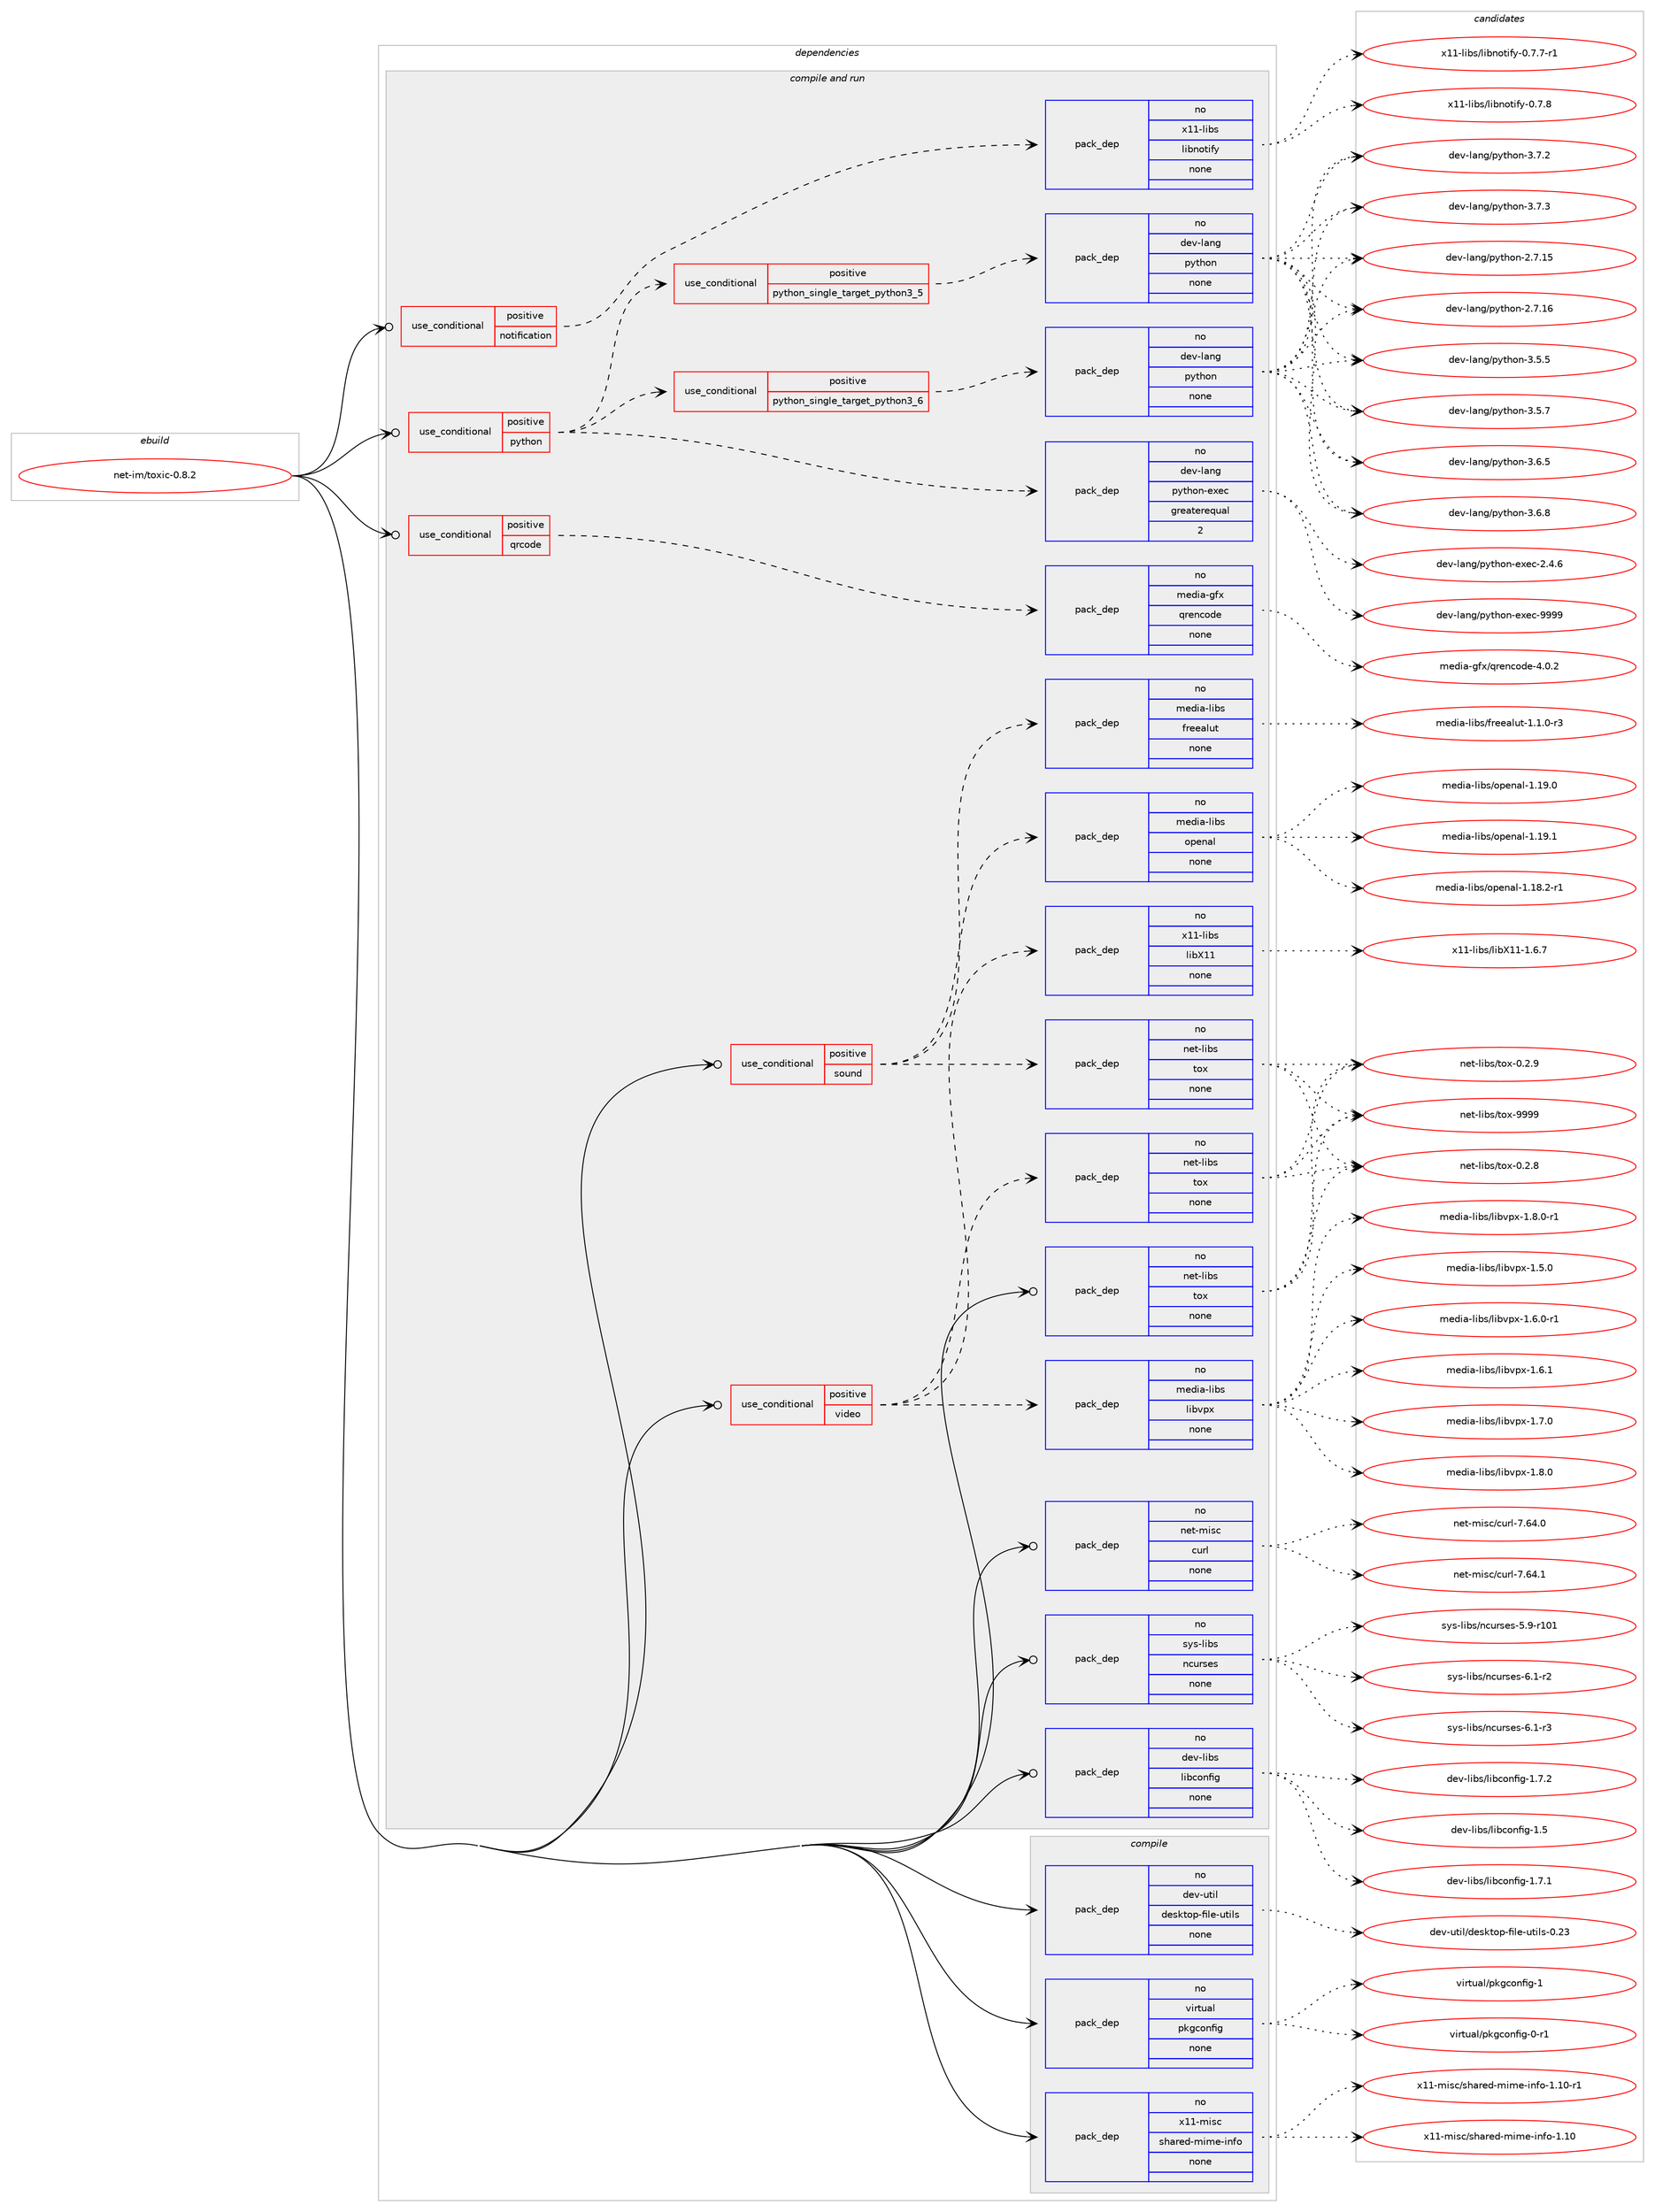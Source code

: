 digraph prolog {

# *************
# Graph options
# *************

newrank=true;
concentrate=true;
compound=true;
graph [rankdir=LR,fontname=Helvetica,fontsize=10,ranksep=1.5];#, ranksep=2.5, nodesep=0.2];
edge  [arrowhead=vee];
node  [fontname=Helvetica,fontsize=10];

# **********
# The ebuild
# **********

subgraph cluster_leftcol {
color=gray;
rank=same;
label=<<i>ebuild</i>>;
id [label="net-im/toxic-0.8.2", color=red, width=4, href="../net-im/toxic-0.8.2.svg"];
}

# ****************
# The dependencies
# ****************

subgraph cluster_midcol {
color=gray;
label=<<i>dependencies</i>>;
subgraph cluster_compile {
fillcolor="#eeeeee";
style=filled;
label=<<i>compile</i>>;
subgraph pack1375 {
dependency1705 [label=<<TABLE BORDER="0" CELLBORDER="1" CELLSPACING="0" CELLPADDING="4" WIDTH="220"><TR><TD ROWSPAN="6" CELLPADDING="30">pack_dep</TD></TR><TR><TD WIDTH="110">no</TD></TR><TR><TD>dev-util</TD></TR><TR><TD>desktop-file-utils</TD></TR><TR><TD>none</TD></TR><TR><TD></TD></TR></TABLE>>, shape=none, color=blue];
}
id:e -> dependency1705:w [weight=20,style="solid",arrowhead="vee"];
subgraph pack1376 {
dependency1706 [label=<<TABLE BORDER="0" CELLBORDER="1" CELLSPACING="0" CELLPADDING="4" WIDTH="220"><TR><TD ROWSPAN="6" CELLPADDING="30">pack_dep</TD></TR><TR><TD WIDTH="110">no</TD></TR><TR><TD>virtual</TD></TR><TR><TD>pkgconfig</TD></TR><TR><TD>none</TD></TR><TR><TD></TD></TR></TABLE>>, shape=none, color=blue];
}
id:e -> dependency1706:w [weight=20,style="solid",arrowhead="vee"];
subgraph pack1377 {
dependency1707 [label=<<TABLE BORDER="0" CELLBORDER="1" CELLSPACING="0" CELLPADDING="4" WIDTH="220"><TR><TD ROWSPAN="6" CELLPADDING="30">pack_dep</TD></TR><TR><TD WIDTH="110">no</TD></TR><TR><TD>x11-misc</TD></TR><TR><TD>shared-mime-info</TD></TR><TR><TD>none</TD></TR><TR><TD></TD></TR></TABLE>>, shape=none, color=blue];
}
id:e -> dependency1707:w [weight=20,style="solid",arrowhead="vee"];
}
subgraph cluster_compileandrun {
fillcolor="#eeeeee";
style=filled;
label=<<i>compile and run</i>>;
subgraph cond302 {
dependency1708 [label=<<TABLE BORDER="0" CELLBORDER="1" CELLSPACING="0" CELLPADDING="4"><TR><TD ROWSPAN="3" CELLPADDING="10">use_conditional</TD></TR><TR><TD>positive</TD></TR><TR><TD>notification</TD></TR></TABLE>>, shape=none, color=red];
subgraph pack1378 {
dependency1709 [label=<<TABLE BORDER="0" CELLBORDER="1" CELLSPACING="0" CELLPADDING="4" WIDTH="220"><TR><TD ROWSPAN="6" CELLPADDING="30">pack_dep</TD></TR><TR><TD WIDTH="110">no</TD></TR><TR><TD>x11-libs</TD></TR><TR><TD>libnotify</TD></TR><TR><TD>none</TD></TR><TR><TD></TD></TR></TABLE>>, shape=none, color=blue];
}
dependency1708:e -> dependency1709:w [weight=20,style="dashed",arrowhead="vee"];
}
id:e -> dependency1708:w [weight=20,style="solid",arrowhead="odotvee"];
subgraph cond303 {
dependency1710 [label=<<TABLE BORDER="0" CELLBORDER="1" CELLSPACING="0" CELLPADDING="4"><TR><TD ROWSPAN="3" CELLPADDING="10">use_conditional</TD></TR><TR><TD>positive</TD></TR><TR><TD>python</TD></TR></TABLE>>, shape=none, color=red];
subgraph cond304 {
dependency1711 [label=<<TABLE BORDER="0" CELLBORDER="1" CELLSPACING="0" CELLPADDING="4"><TR><TD ROWSPAN="3" CELLPADDING="10">use_conditional</TD></TR><TR><TD>positive</TD></TR><TR><TD>python_single_target_python3_5</TD></TR></TABLE>>, shape=none, color=red];
subgraph pack1379 {
dependency1712 [label=<<TABLE BORDER="0" CELLBORDER="1" CELLSPACING="0" CELLPADDING="4" WIDTH="220"><TR><TD ROWSPAN="6" CELLPADDING="30">pack_dep</TD></TR><TR><TD WIDTH="110">no</TD></TR><TR><TD>dev-lang</TD></TR><TR><TD>python</TD></TR><TR><TD>none</TD></TR><TR><TD></TD></TR></TABLE>>, shape=none, color=blue];
}
dependency1711:e -> dependency1712:w [weight=20,style="dashed",arrowhead="vee"];
}
dependency1710:e -> dependency1711:w [weight=20,style="dashed",arrowhead="vee"];
subgraph cond305 {
dependency1713 [label=<<TABLE BORDER="0" CELLBORDER="1" CELLSPACING="0" CELLPADDING="4"><TR><TD ROWSPAN="3" CELLPADDING="10">use_conditional</TD></TR><TR><TD>positive</TD></TR><TR><TD>python_single_target_python3_6</TD></TR></TABLE>>, shape=none, color=red];
subgraph pack1380 {
dependency1714 [label=<<TABLE BORDER="0" CELLBORDER="1" CELLSPACING="0" CELLPADDING="4" WIDTH="220"><TR><TD ROWSPAN="6" CELLPADDING="30">pack_dep</TD></TR><TR><TD WIDTH="110">no</TD></TR><TR><TD>dev-lang</TD></TR><TR><TD>python</TD></TR><TR><TD>none</TD></TR><TR><TD></TD></TR></TABLE>>, shape=none, color=blue];
}
dependency1713:e -> dependency1714:w [weight=20,style="dashed",arrowhead="vee"];
}
dependency1710:e -> dependency1713:w [weight=20,style="dashed",arrowhead="vee"];
subgraph pack1381 {
dependency1715 [label=<<TABLE BORDER="0" CELLBORDER="1" CELLSPACING="0" CELLPADDING="4" WIDTH="220"><TR><TD ROWSPAN="6" CELLPADDING="30">pack_dep</TD></TR><TR><TD WIDTH="110">no</TD></TR><TR><TD>dev-lang</TD></TR><TR><TD>python-exec</TD></TR><TR><TD>greaterequal</TD></TR><TR><TD>2</TD></TR></TABLE>>, shape=none, color=blue];
}
dependency1710:e -> dependency1715:w [weight=20,style="dashed",arrowhead="vee"];
}
id:e -> dependency1710:w [weight=20,style="solid",arrowhead="odotvee"];
subgraph cond306 {
dependency1716 [label=<<TABLE BORDER="0" CELLBORDER="1" CELLSPACING="0" CELLPADDING="4"><TR><TD ROWSPAN="3" CELLPADDING="10">use_conditional</TD></TR><TR><TD>positive</TD></TR><TR><TD>qrcode</TD></TR></TABLE>>, shape=none, color=red];
subgraph pack1382 {
dependency1717 [label=<<TABLE BORDER="0" CELLBORDER="1" CELLSPACING="0" CELLPADDING="4" WIDTH="220"><TR><TD ROWSPAN="6" CELLPADDING="30">pack_dep</TD></TR><TR><TD WIDTH="110">no</TD></TR><TR><TD>media-gfx</TD></TR><TR><TD>qrencode</TD></TR><TR><TD>none</TD></TR><TR><TD></TD></TR></TABLE>>, shape=none, color=blue];
}
dependency1716:e -> dependency1717:w [weight=20,style="dashed",arrowhead="vee"];
}
id:e -> dependency1716:w [weight=20,style="solid",arrowhead="odotvee"];
subgraph cond307 {
dependency1718 [label=<<TABLE BORDER="0" CELLBORDER="1" CELLSPACING="0" CELLPADDING="4"><TR><TD ROWSPAN="3" CELLPADDING="10">use_conditional</TD></TR><TR><TD>positive</TD></TR><TR><TD>sound</TD></TR></TABLE>>, shape=none, color=red];
subgraph pack1383 {
dependency1719 [label=<<TABLE BORDER="0" CELLBORDER="1" CELLSPACING="0" CELLPADDING="4" WIDTH="220"><TR><TD ROWSPAN="6" CELLPADDING="30">pack_dep</TD></TR><TR><TD WIDTH="110">no</TD></TR><TR><TD>media-libs</TD></TR><TR><TD>openal</TD></TR><TR><TD>none</TD></TR><TR><TD></TD></TR></TABLE>>, shape=none, color=blue];
}
dependency1718:e -> dependency1719:w [weight=20,style="dashed",arrowhead="vee"];
subgraph pack1384 {
dependency1720 [label=<<TABLE BORDER="0" CELLBORDER="1" CELLSPACING="0" CELLPADDING="4" WIDTH="220"><TR><TD ROWSPAN="6" CELLPADDING="30">pack_dep</TD></TR><TR><TD WIDTH="110">no</TD></TR><TR><TD>media-libs</TD></TR><TR><TD>freealut</TD></TR><TR><TD>none</TD></TR><TR><TD></TD></TR></TABLE>>, shape=none, color=blue];
}
dependency1718:e -> dependency1720:w [weight=20,style="dashed",arrowhead="vee"];
subgraph pack1385 {
dependency1721 [label=<<TABLE BORDER="0" CELLBORDER="1" CELLSPACING="0" CELLPADDING="4" WIDTH="220"><TR><TD ROWSPAN="6" CELLPADDING="30">pack_dep</TD></TR><TR><TD WIDTH="110">no</TD></TR><TR><TD>net-libs</TD></TR><TR><TD>tox</TD></TR><TR><TD>none</TD></TR><TR><TD></TD></TR></TABLE>>, shape=none, color=blue];
}
dependency1718:e -> dependency1721:w [weight=20,style="dashed",arrowhead="vee"];
}
id:e -> dependency1718:w [weight=20,style="solid",arrowhead="odotvee"];
subgraph cond308 {
dependency1722 [label=<<TABLE BORDER="0" CELLBORDER="1" CELLSPACING="0" CELLPADDING="4"><TR><TD ROWSPAN="3" CELLPADDING="10">use_conditional</TD></TR><TR><TD>positive</TD></TR><TR><TD>video</TD></TR></TABLE>>, shape=none, color=red];
subgraph pack1386 {
dependency1723 [label=<<TABLE BORDER="0" CELLBORDER="1" CELLSPACING="0" CELLPADDING="4" WIDTH="220"><TR><TD ROWSPAN="6" CELLPADDING="30">pack_dep</TD></TR><TR><TD WIDTH="110">no</TD></TR><TR><TD>media-libs</TD></TR><TR><TD>libvpx</TD></TR><TR><TD>none</TD></TR><TR><TD></TD></TR></TABLE>>, shape=none, color=blue];
}
dependency1722:e -> dependency1723:w [weight=20,style="dashed",arrowhead="vee"];
subgraph pack1387 {
dependency1724 [label=<<TABLE BORDER="0" CELLBORDER="1" CELLSPACING="0" CELLPADDING="4" WIDTH="220"><TR><TD ROWSPAN="6" CELLPADDING="30">pack_dep</TD></TR><TR><TD WIDTH="110">no</TD></TR><TR><TD>net-libs</TD></TR><TR><TD>tox</TD></TR><TR><TD>none</TD></TR><TR><TD></TD></TR></TABLE>>, shape=none, color=blue];
}
dependency1722:e -> dependency1724:w [weight=20,style="dashed",arrowhead="vee"];
subgraph pack1388 {
dependency1725 [label=<<TABLE BORDER="0" CELLBORDER="1" CELLSPACING="0" CELLPADDING="4" WIDTH="220"><TR><TD ROWSPAN="6" CELLPADDING="30">pack_dep</TD></TR><TR><TD WIDTH="110">no</TD></TR><TR><TD>x11-libs</TD></TR><TR><TD>libX11</TD></TR><TR><TD>none</TD></TR><TR><TD></TD></TR></TABLE>>, shape=none, color=blue];
}
dependency1722:e -> dependency1725:w [weight=20,style="dashed",arrowhead="vee"];
}
id:e -> dependency1722:w [weight=20,style="solid",arrowhead="odotvee"];
subgraph pack1389 {
dependency1726 [label=<<TABLE BORDER="0" CELLBORDER="1" CELLSPACING="0" CELLPADDING="4" WIDTH="220"><TR><TD ROWSPAN="6" CELLPADDING="30">pack_dep</TD></TR><TR><TD WIDTH="110">no</TD></TR><TR><TD>dev-libs</TD></TR><TR><TD>libconfig</TD></TR><TR><TD>none</TD></TR><TR><TD></TD></TR></TABLE>>, shape=none, color=blue];
}
id:e -> dependency1726:w [weight=20,style="solid",arrowhead="odotvee"];
subgraph pack1390 {
dependency1727 [label=<<TABLE BORDER="0" CELLBORDER="1" CELLSPACING="0" CELLPADDING="4" WIDTH="220"><TR><TD ROWSPAN="6" CELLPADDING="30">pack_dep</TD></TR><TR><TD WIDTH="110">no</TD></TR><TR><TD>net-libs</TD></TR><TR><TD>tox</TD></TR><TR><TD>none</TD></TR><TR><TD></TD></TR></TABLE>>, shape=none, color=blue];
}
id:e -> dependency1727:w [weight=20,style="solid",arrowhead="odotvee"];
subgraph pack1391 {
dependency1728 [label=<<TABLE BORDER="0" CELLBORDER="1" CELLSPACING="0" CELLPADDING="4" WIDTH="220"><TR><TD ROWSPAN="6" CELLPADDING="30">pack_dep</TD></TR><TR><TD WIDTH="110">no</TD></TR><TR><TD>net-misc</TD></TR><TR><TD>curl</TD></TR><TR><TD>none</TD></TR><TR><TD></TD></TR></TABLE>>, shape=none, color=blue];
}
id:e -> dependency1728:w [weight=20,style="solid",arrowhead="odotvee"];
subgraph pack1392 {
dependency1729 [label=<<TABLE BORDER="0" CELLBORDER="1" CELLSPACING="0" CELLPADDING="4" WIDTH="220"><TR><TD ROWSPAN="6" CELLPADDING="30">pack_dep</TD></TR><TR><TD WIDTH="110">no</TD></TR><TR><TD>sys-libs</TD></TR><TR><TD>ncurses</TD></TR><TR><TD>none</TD></TR><TR><TD></TD></TR></TABLE>>, shape=none, color=blue];
}
id:e -> dependency1729:w [weight=20,style="solid",arrowhead="odotvee"];
}
subgraph cluster_run {
fillcolor="#eeeeee";
style=filled;
label=<<i>run</i>>;
}
}

# **************
# The candidates
# **************

subgraph cluster_choices {
rank=same;
color=gray;
label=<<i>candidates</i>>;

subgraph choice1375 {
color=black;
nodesep=1;
choice100101118451171161051084710010111510711611111245102105108101451171161051081154548465051 [label="dev-util/desktop-file-utils-0.23", color=red, width=4,href="../dev-util/desktop-file-utils-0.23.svg"];
dependency1705:e -> choice100101118451171161051084710010111510711611111245102105108101451171161051081154548465051:w [style=dotted,weight="100"];
}
subgraph choice1376 {
color=black;
nodesep=1;
choice11810511411611797108471121071039911111010210510345484511449 [label="virtual/pkgconfig-0-r1", color=red, width=4,href="../virtual/pkgconfig-0-r1.svg"];
choice1181051141161179710847112107103991111101021051034549 [label="virtual/pkgconfig-1", color=red, width=4,href="../virtual/pkgconfig-1.svg"];
dependency1706:e -> choice11810511411611797108471121071039911111010210510345484511449:w [style=dotted,weight="100"];
dependency1706:e -> choice1181051141161179710847112107103991111101021051034549:w [style=dotted,weight="100"];
}
subgraph choice1377 {
color=black;
nodesep=1;
choice12049494510910511599471151049711410110045109105109101451051101021114549464948 [label="x11-misc/shared-mime-info-1.10", color=red, width=4,href="../x11-misc/shared-mime-info-1.10.svg"];
choice120494945109105115994711510497114101100451091051091014510511010211145494649484511449 [label="x11-misc/shared-mime-info-1.10-r1", color=red, width=4,href="../x11-misc/shared-mime-info-1.10-r1.svg"];
dependency1707:e -> choice12049494510910511599471151049711410110045109105109101451051101021114549464948:w [style=dotted,weight="100"];
dependency1707:e -> choice120494945109105115994711510497114101100451091051091014510511010211145494649484511449:w [style=dotted,weight="100"];
}
subgraph choice1378 {
color=black;
nodesep=1;
choice1204949451081059811547108105981101111161051021214548465546554511449 [label="x11-libs/libnotify-0.7.7-r1", color=red, width=4,href="../x11-libs/libnotify-0.7.7-r1.svg"];
choice120494945108105981154710810598110111116105102121454846554656 [label="x11-libs/libnotify-0.7.8", color=red, width=4,href="../x11-libs/libnotify-0.7.8.svg"];
dependency1709:e -> choice1204949451081059811547108105981101111161051021214548465546554511449:w [style=dotted,weight="100"];
dependency1709:e -> choice120494945108105981154710810598110111116105102121454846554656:w [style=dotted,weight="100"];
}
subgraph choice1379 {
color=black;
nodesep=1;
choice10010111845108971101034711212111610411111045504655464953 [label="dev-lang/python-2.7.15", color=red, width=4,href="../dev-lang/python-2.7.15.svg"];
choice10010111845108971101034711212111610411111045504655464954 [label="dev-lang/python-2.7.16", color=red, width=4,href="../dev-lang/python-2.7.16.svg"];
choice100101118451089711010347112121116104111110455146534653 [label="dev-lang/python-3.5.5", color=red, width=4,href="../dev-lang/python-3.5.5.svg"];
choice100101118451089711010347112121116104111110455146534655 [label="dev-lang/python-3.5.7", color=red, width=4,href="../dev-lang/python-3.5.7.svg"];
choice100101118451089711010347112121116104111110455146544653 [label="dev-lang/python-3.6.5", color=red, width=4,href="../dev-lang/python-3.6.5.svg"];
choice100101118451089711010347112121116104111110455146544656 [label="dev-lang/python-3.6.8", color=red, width=4,href="../dev-lang/python-3.6.8.svg"];
choice100101118451089711010347112121116104111110455146554650 [label="dev-lang/python-3.7.2", color=red, width=4,href="../dev-lang/python-3.7.2.svg"];
choice100101118451089711010347112121116104111110455146554651 [label="dev-lang/python-3.7.3", color=red, width=4,href="../dev-lang/python-3.7.3.svg"];
dependency1712:e -> choice10010111845108971101034711212111610411111045504655464953:w [style=dotted,weight="100"];
dependency1712:e -> choice10010111845108971101034711212111610411111045504655464954:w [style=dotted,weight="100"];
dependency1712:e -> choice100101118451089711010347112121116104111110455146534653:w [style=dotted,weight="100"];
dependency1712:e -> choice100101118451089711010347112121116104111110455146534655:w [style=dotted,weight="100"];
dependency1712:e -> choice100101118451089711010347112121116104111110455146544653:w [style=dotted,weight="100"];
dependency1712:e -> choice100101118451089711010347112121116104111110455146544656:w [style=dotted,weight="100"];
dependency1712:e -> choice100101118451089711010347112121116104111110455146554650:w [style=dotted,weight="100"];
dependency1712:e -> choice100101118451089711010347112121116104111110455146554651:w [style=dotted,weight="100"];
}
subgraph choice1380 {
color=black;
nodesep=1;
choice10010111845108971101034711212111610411111045504655464953 [label="dev-lang/python-2.7.15", color=red, width=4,href="../dev-lang/python-2.7.15.svg"];
choice10010111845108971101034711212111610411111045504655464954 [label="dev-lang/python-2.7.16", color=red, width=4,href="../dev-lang/python-2.7.16.svg"];
choice100101118451089711010347112121116104111110455146534653 [label="dev-lang/python-3.5.5", color=red, width=4,href="../dev-lang/python-3.5.5.svg"];
choice100101118451089711010347112121116104111110455146534655 [label="dev-lang/python-3.5.7", color=red, width=4,href="../dev-lang/python-3.5.7.svg"];
choice100101118451089711010347112121116104111110455146544653 [label="dev-lang/python-3.6.5", color=red, width=4,href="../dev-lang/python-3.6.5.svg"];
choice100101118451089711010347112121116104111110455146544656 [label="dev-lang/python-3.6.8", color=red, width=4,href="../dev-lang/python-3.6.8.svg"];
choice100101118451089711010347112121116104111110455146554650 [label="dev-lang/python-3.7.2", color=red, width=4,href="../dev-lang/python-3.7.2.svg"];
choice100101118451089711010347112121116104111110455146554651 [label="dev-lang/python-3.7.3", color=red, width=4,href="../dev-lang/python-3.7.3.svg"];
dependency1714:e -> choice10010111845108971101034711212111610411111045504655464953:w [style=dotted,weight="100"];
dependency1714:e -> choice10010111845108971101034711212111610411111045504655464954:w [style=dotted,weight="100"];
dependency1714:e -> choice100101118451089711010347112121116104111110455146534653:w [style=dotted,weight="100"];
dependency1714:e -> choice100101118451089711010347112121116104111110455146534655:w [style=dotted,weight="100"];
dependency1714:e -> choice100101118451089711010347112121116104111110455146544653:w [style=dotted,weight="100"];
dependency1714:e -> choice100101118451089711010347112121116104111110455146544656:w [style=dotted,weight="100"];
dependency1714:e -> choice100101118451089711010347112121116104111110455146554650:w [style=dotted,weight="100"];
dependency1714:e -> choice100101118451089711010347112121116104111110455146554651:w [style=dotted,weight="100"];
}
subgraph choice1381 {
color=black;
nodesep=1;
choice1001011184510897110103471121211161041111104510112010199455046524654 [label="dev-lang/python-exec-2.4.6", color=red, width=4,href="../dev-lang/python-exec-2.4.6.svg"];
choice10010111845108971101034711212111610411111045101120101994557575757 [label="dev-lang/python-exec-9999", color=red, width=4,href="../dev-lang/python-exec-9999.svg"];
dependency1715:e -> choice1001011184510897110103471121211161041111104510112010199455046524654:w [style=dotted,weight="100"];
dependency1715:e -> choice10010111845108971101034711212111610411111045101120101994557575757:w [style=dotted,weight="100"];
}
subgraph choice1382 {
color=black;
nodesep=1;
choice10910110010597451031021204711311410111099111100101455246484650 [label="media-gfx/qrencode-4.0.2", color=red, width=4,href="../media-gfx/qrencode-4.0.2.svg"];
dependency1717:e -> choice10910110010597451031021204711311410111099111100101455246484650:w [style=dotted,weight="100"];
}
subgraph choice1383 {
color=black;
nodesep=1;
choice1091011001059745108105981154711111210111097108454946495646504511449 [label="media-libs/openal-1.18.2-r1", color=red, width=4,href="../media-libs/openal-1.18.2-r1.svg"];
choice109101100105974510810598115471111121011109710845494649574648 [label="media-libs/openal-1.19.0", color=red, width=4,href="../media-libs/openal-1.19.0.svg"];
choice109101100105974510810598115471111121011109710845494649574649 [label="media-libs/openal-1.19.1", color=red, width=4,href="../media-libs/openal-1.19.1.svg"];
dependency1719:e -> choice1091011001059745108105981154711111210111097108454946495646504511449:w [style=dotted,weight="100"];
dependency1719:e -> choice109101100105974510810598115471111121011109710845494649574648:w [style=dotted,weight="100"];
dependency1719:e -> choice109101100105974510810598115471111121011109710845494649574649:w [style=dotted,weight="100"];
}
subgraph choice1384 {
color=black;
nodesep=1;
choice10910110010597451081059811547102114101101971081171164549464946484511451 [label="media-libs/freealut-1.1.0-r3", color=red, width=4,href="../media-libs/freealut-1.1.0-r3.svg"];
dependency1720:e -> choice10910110010597451081059811547102114101101971081171164549464946484511451:w [style=dotted,weight="100"];
}
subgraph choice1385 {
color=black;
nodesep=1;
choice110101116451081059811547116111120454846504656 [label="net-libs/tox-0.2.8", color=red, width=4,href="../net-libs/tox-0.2.8.svg"];
choice110101116451081059811547116111120454846504657 [label="net-libs/tox-0.2.9", color=red, width=4,href="../net-libs/tox-0.2.9.svg"];
choice1101011164510810598115471161111204557575757 [label="net-libs/tox-9999", color=red, width=4,href="../net-libs/tox-9999.svg"];
dependency1721:e -> choice110101116451081059811547116111120454846504656:w [style=dotted,weight="100"];
dependency1721:e -> choice110101116451081059811547116111120454846504657:w [style=dotted,weight="100"];
dependency1721:e -> choice1101011164510810598115471161111204557575757:w [style=dotted,weight="100"];
}
subgraph choice1386 {
color=black;
nodesep=1;
choice1091011001059745108105981154710810598118112120454946534648 [label="media-libs/libvpx-1.5.0", color=red, width=4,href="../media-libs/libvpx-1.5.0.svg"];
choice10910110010597451081059811547108105981181121204549465446484511449 [label="media-libs/libvpx-1.6.0-r1", color=red, width=4,href="../media-libs/libvpx-1.6.0-r1.svg"];
choice1091011001059745108105981154710810598118112120454946544649 [label="media-libs/libvpx-1.6.1", color=red, width=4,href="../media-libs/libvpx-1.6.1.svg"];
choice1091011001059745108105981154710810598118112120454946554648 [label="media-libs/libvpx-1.7.0", color=red, width=4,href="../media-libs/libvpx-1.7.0.svg"];
choice1091011001059745108105981154710810598118112120454946564648 [label="media-libs/libvpx-1.8.0", color=red, width=4,href="../media-libs/libvpx-1.8.0.svg"];
choice10910110010597451081059811547108105981181121204549465646484511449 [label="media-libs/libvpx-1.8.0-r1", color=red, width=4,href="../media-libs/libvpx-1.8.0-r1.svg"];
dependency1723:e -> choice1091011001059745108105981154710810598118112120454946534648:w [style=dotted,weight="100"];
dependency1723:e -> choice10910110010597451081059811547108105981181121204549465446484511449:w [style=dotted,weight="100"];
dependency1723:e -> choice1091011001059745108105981154710810598118112120454946544649:w [style=dotted,weight="100"];
dependency1723:e -> choice1091011001059745108105981154710810598118112120454946554648:w [style=dotted,weight="100"];
dependency1723:e -> choice1091011001059745108105981154710810598118112120454946564648:w [style=dotted,weight="100"];
dependency1723:e -> choice10910110010597451081059811547108105981181121204549465646484511449:w [style=dotted,weight="100"];
}
subgraph choice1387 {
color=black;
nodesep=1;
choice110101116451081059811547116111120454846504656 [label="net-libs/tox-0.2.8", color=red, width=4,href="../net-libs/tox-0.2.8.svg"];
choice110101116451081059811547116111120454846504657 [label="net-libs/tox-0.2.9", color=red, width=4,href="../net-libs/tox-0.2.9.svg"];
choice1101011164510810598115471161111204557575757 [label="net-libs/tox-9999", color=red, width=4,href="../net-libs/tox-9999.svg"];
dependency1724:e -> choice110101116451081059811547116111120454846504656:w [style=dotted,weight="100"];
dependency1724:e -> choice110101116451081059811547116111120454846504657:w [style=dotted,weight="100"];
dependency1724:e -> choice1101011164510810598115471161111204557575757:w [style=dotted,weight="100"];
}
subgraph choice1388 {
color=black;
nodesep=1;
choice120494945108105981154710810598884949454946544655 [label="x11-libs/libX11-1.6.7", color=red, width=4,href="../x11-libs/libX11-1.6.7.svg"];
dependency1725:e -> choice120494945108105981154710810598884949454946544655:w [style=dotted,weight="100"];
}
subgraph choice1389 {
color=black;
nodesep=1;
choice100101118451081059811547108105989911111010210510345494653 [label="dev-libs/libconfig-1.5", color=red, width=4,href="../dev-libs/libconfig-1.5.svg"];
choice1001011184510810598115471081059899111110102105103454946554649 [label="dev-libs/libconfig-1.7.1", color=red, width=4,href="../dev-libs/libconfig-1.7.1.svg"];
choice1001011184510810598115471081059899111110102105103454946554650 [label="dev-libs/libconfig-1.7.2", color=red, width=4,href="../dev-libs/libconfig-1.7.2.svg"];
dependency1726:e -> choice100101118451081059811547108105989911111010210510345494653:w [style=dotted,weight="100"];
dependency1726:e -> choice1001011184510810598115471081059899111110102105103454946554649:w [style=dotted,weight="100"];
dependency1726:e -> choice1001011184510810598115471081059899111110102105103454946554650:w [style=dotted,weight="100"];
}
subgraph choice1390 {
color=black;
nodesep=1;
choice110101116451081059811547116111120454846504656 [label="net-libs/tox-0.2.8", color=red, width=4,href="../net-libs/tox-0.2.8.svg"];
choice110101116451081059811547116111120454846504657 [label="net-libs/tox-0.2.9", color=red, width=4,href="../net-libs/tox-0.2.9.svg"];
choice1101011164510810598115471161111204557575757 [label="net-libs/tox-9999", color=red, width=4,href="../net-libs/tox-9999.svg"];
dependency1727:e -> choice110101116451081059811547116111120454846504656:w [style=dotted,weight="100"];
dependency1727:e -> choice110101116451081059811547116111120454846504657:w [style=dotted,weight="100"];
dependency1727:e -> choice1101011164510810598115471161111204557575757:w [style=dotted,weight="100"];
}
subgraph choice1391 {
color=black;
nodesep=1;
choice1101011164510910511599479911711410845554654524648 [label="net-misc/curl-7.64.0", color=red, width=4,href="../net-misc/curl-7.64.0.svg"];
choice1101011164510910511599479911711410845554654524649 [label="net-misc/curl-7.64.1", color=red, width=4,href="../net-misc/curl-7.64.1.svg"];
dependency1728:e -> choice1101011164510910511599479911711410845554654524648:w [style=dotted,weight="100"];
dependency1728:e -> choice1101011164510910511599479911711410845554654524649:w [style=dotted,weight="100"];
}
subgraph choice1392 {
color=black;
nodesep=1;
choice115121115451081059811547110991171141151011154553465745114494849 [label="sys-libs/ncurses-5.9-r101", color=red, width=4,href="../sys-libs/ncurses-5.9-r101.svg"];
choice11512111545108105981154711099117114115101115455446494511450 [label="sys-libs/ncurses-6.1-r2", color=red, width=4,href="../sys-libs/ncurses-6.1-r2.svg"];
choice11512111545108105981154711099117114115101115455446494511451 [label="sys-libs/ncurses-6.1-r3", color=red, width=4,href="../sys-libs/ncurses-6.1-r3.svg"];
dependency1729:e -> choice115121115451081059811547110991171141151011154553465745114494849:w [style=dotted,weight="100"];
dependency1729:e -> choice11512111545108105981154711099117114115101115455446494511450:w [style=dotted,weight="100"];
dependency1729:e -> choice11512111545108105981154711099117114115101115455446494511451:w [style=dotted,weight="100"];
}
}

}
